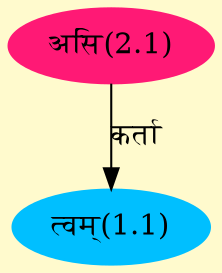 digraph G{
rankdir=BT;
 compound=true;
 bgcolor="lemonchiffon1";
Node1_1 [style=filled, color="#00BFFF" label = "त्वम्(1.1)"]
Node2_1 [style=filled, color="#FF1975" label = "असि(2.1)"]
/* Start of Relations section */

Node1_1 -> Node2_1 [  label="कर्ता"  dir="back" ]
}
